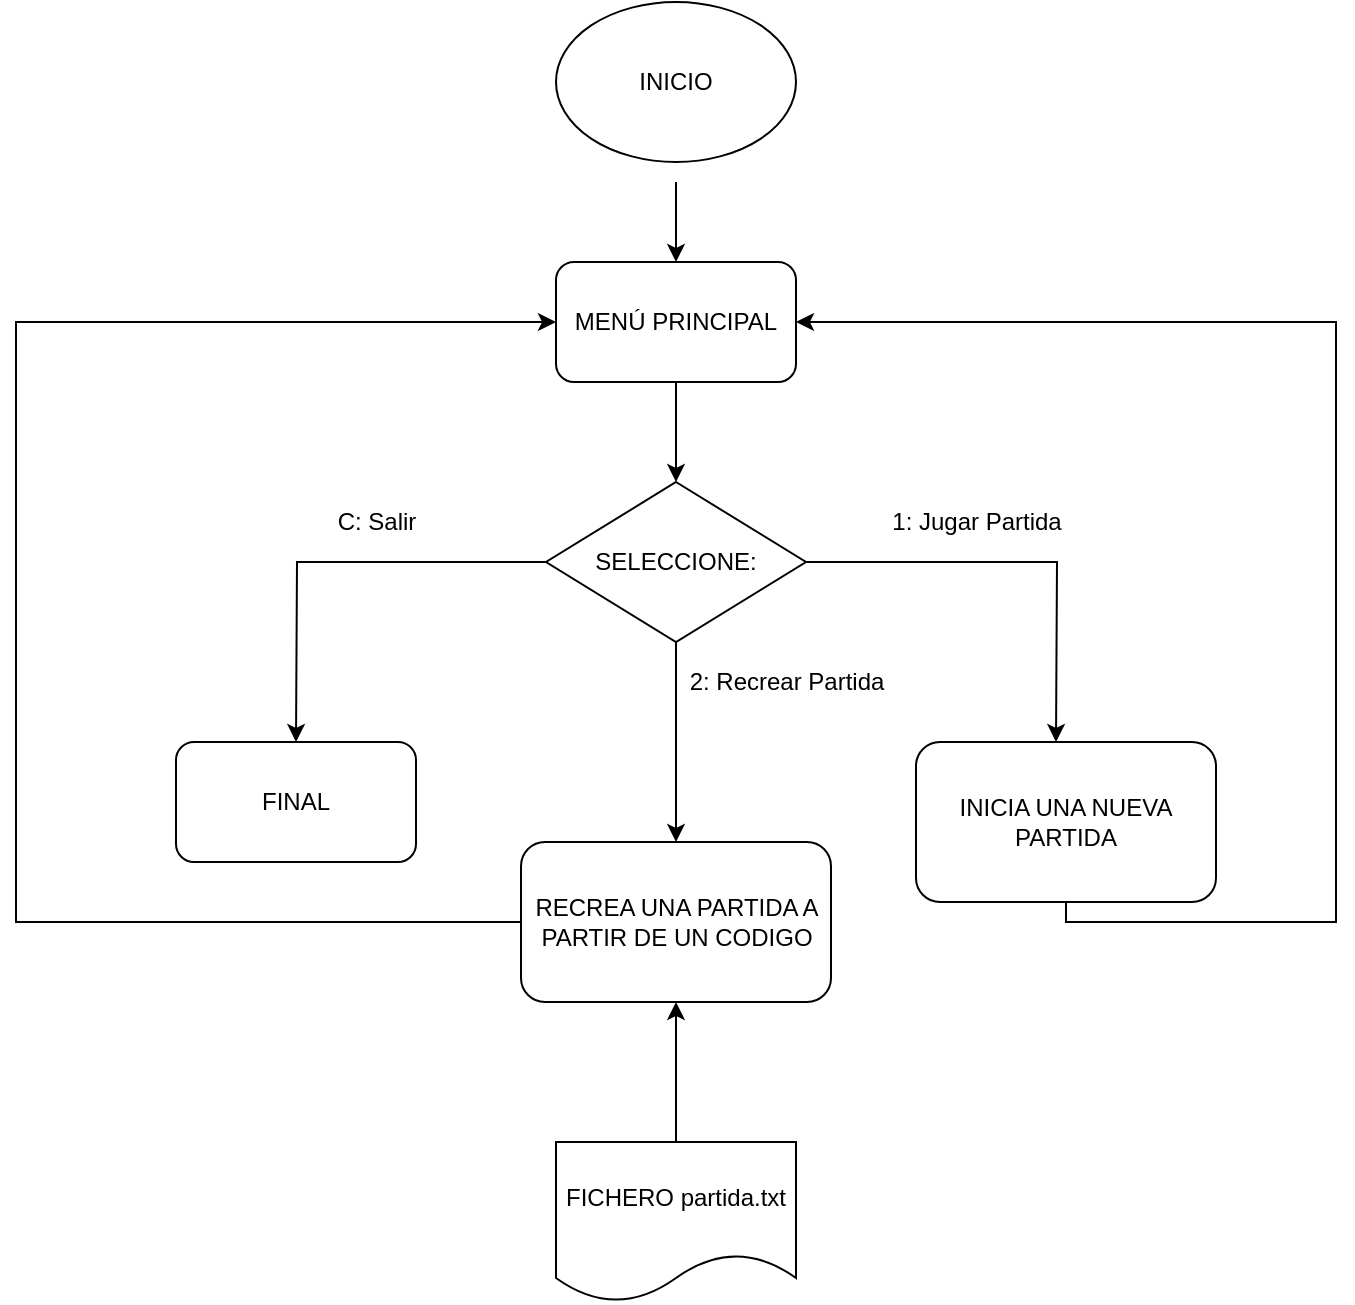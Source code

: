<mxfile version="17.0.0" type="device"><diagram id="8hQm95touByzzl7Y7HaW" name="Page-1"><mxGraphModel dx="868" dy="450" grid="1" gridSize="10" guides="1" tooltips="1" connect="1" arrows="1" fold="1" page="1" pageScale="1" pageWidth="827" pageHeight="1169" math="0" shadow="0"><root><mxCell id="0"/><mxCell id="1" parent="0"/><mxCell id="ReUVVz2w2ifQeJfegTm3-1" value="INICIO" style="ellipse;whiteSpace=wrap;html=1;" parent="1" vertex="1"><mxGeometry x="350" y="190" width="120" height="80" as="geometry"/></mxCell><mxCell id="ReUVVz2w2ifQeJfegTm3-2" value="" style="endArrow=classic;html=1;rounded=0;" parent="1" target="ReUVVz2w2ifQeJfegTm3-3" edge="1"><mxGeometry width="50" height="50" relative="1" as="geometry"><mxPoint x="410" y="280" as="sourcePoint"/><mxPoint x="410" y="350" as="targetPoint"/></mxGeometry></mxCell><mxCell id="ReUVVz2w2ifQeJfegTm3-3" value="MENÚ PRINCIPAL" style="rounded=1;whiteSpace=wrap;html=1;" parent="1" vertex="1"><mxGeometry x="350" y="320" width="120" height="60" as="geometry"/></mxCell><mxCell id="ReUVVz2w2ifQeJfegTm3-4" value="" style="endArrow=classic;html=1;rounded=0;exitX=0.5;exitY=1;exitDx=0;exitDy=0;" parent="1" source="ReUVVz2w2ifQeJfegTm3-3" target="ReUVVz2w2ifQeJfegTm3-5" edge="1"><mxGeometry width="50" height="50" relative="1" as="geometry"><mxPoint x="390" y="360" as="sourcePoint"/><mxPoint x="410" y="440" as="targetPoint"/></mxGeometry></mxCell><mxCell id="ReUVVz2w2ifQeJfegTm3-7" style="edgeStyle=orthogonalEdgeStyle;rounded=0;orthogonalLoop=1;jettySize=auto;html=1;exitX=1;exitY=0.5;exitDx=0;exitDy=0;" parent="1" source="ReUVVz2w2ifQeJfegTm3-5" edge="1"><mxGeometry relative="1" as="geometry"><mxPoint x="600" y="560" as="targetPoint"/></mxGeometry></mxCell><mxCell id="ReUVVz2w2ifQeJfegTm3-8" style="edgeStyle=orthogonalEdgeStyle;rounded=0;orthogonalLoop=1;jettySize=auto;html=1;exitX=0.5;exitY=1;exitDx=0;exitDy=0;entryX=0.5;entryY=0;entryDx=0;entryDy=0;" parent="1" source="ReUVVz2w2ifQeJfegTm3-5" target="ReUVVz2w2ifQeJfegTm3-15" edge="1"><mxGeometry relative="1" as="geometry"><mxPoint x="410" y="560" as="targetPoint"/></mxGeometry></mxCell><mxCell id="ReUVVz2w2ifQeJfegTm3-9" style="edgeStyle=orthogonalEdgeStyle;rounded=0;orthogonalLoop=1;jettySize=auto;html=1;exitX=0;exitY=0.5;exitDx=0;exitDy=0;" parent="1" source="ReUVVz2w2ifQeJfegTm3-5" edge="1"><mxGeometry relative="1" as="geometry"><mxPoint x="220" y="560" as="targetPoint"/></mxGeometry></mxCell><mxCell id="ReUVVz2w2ifQeJfegTm3-5" value="SELECCIONE:" style="rhombus;whiteSpace=wrap;html=1;" parent="1" vertex="1"><mxGeometry x="345" y="430" width="130" height="80" as="geometry"/></mxCell><mxCell id="ReUVVz2w2ifQeJfegTm3-10" value="1: Jugar Partida" style="text;html=1;align=center;verticalAlign=middle;resizable=0;points=[];autosize=1;strokeColor=none;fillColor=none;" parent="1" vertex="1"><mxGeometry x="510" y="440" width="100" height="20" as="geometry"/></mxCell><mxCell id="ReUVVz2w2ifQeJfegTm3-11" value="2: Recrear Partida" style="text;html=1;align=center;verticalAlign=middle;resizable=0;points=[];autosize=1;strokeColor=none;fillColor=none;" parent="1" vertex="1"><mxGeometry x="410" y="520" width="110" height="20" as="geometry"/></mxCell><mxCell id="ReUVVz2w2ifQeJfegTm3-12" value="C: Salir" style="text;html=1;align=center;verticalAlign=middle;resizable=0;points=[];autosize=1;strokeColor=none;fillColor=none;" parent="1" vertex="1"><mxGeometry x="235" y="440" width="50" height="20" as="geometry"/></mxCell><mxCell id="ReUVVz2w2ifQeJfegTm3-14" value="FINAL" style="rounded=1;whiteSpace=wrap;html=1;glass=0;perimeterSpacing=0;gradientColor=none;strokeWidth=1;sketch=0;" parent="1" vertex="1"><mxGeometry x="160" y="560" width="120" height="60" as="geometry"/></mxCell><mxCell id="ReUVVz2w2ifQeJfegTm3-21" style="edgeStyle=orthogonalEdgeStyle;rounded=0;orthogonalLoop=1;jettySize=auto;html=1;fontFamily=Helvetica;fontSize=12;fontColor=default;entryX=0;entryY=0.5;entryDx=0;entryDy=0;" parent="1" source="ReUVVz2w2ifQeJfegTm3-15" target="ReUVVz2w2ifQeJfegTm3-3" edge="1"><mxGeometry relative="1" as="geometry"><mxPoint x="80" y="340" as="targetPoint"/><Array as="points"><mxPoint x="80" y="650"/><mxPoint x="80" y="350"/></Array></mxGeometry></mxCell><mxCell id="ReUVVz2w2ifQeJfegTm3-15" value="RECREA UNA PARTIDA A PARTIR DE UN CODIGO" style="rounded=1;whiteSpace=wrap;html=1;glass=0;sketch=0;fontFamily=Helvetica;fontSize=12;fontColor=default;strokeColor=default;strokeWidth=1;fillColor=default;gradientColor=none;" parent="1" vertex="1"><mxGeometry x="332.5" y="610" width="155" height="80" as="geometry"/></mxCell><mxCell id="ReUVVz2w2ifQeJfegTm3-23" style="edgeStyle=orthogonalEdgeStyle;rounded=0;orthogonalLoop=1;jettySize=auto;html=1;entryX=1;entryY=0.5;entryDx=0;entryDy=0;fontFamily=Helvetica;fontSize=12;fontColor=default;" parent="1" source="ReUVVz2w2ifQeJfegTm3-16" target="ReUVVz2w2ifQeJfegTm3-3" edge="1"><mxGeometry relative="1" as="geometry"><Array as="points"><mxPoint x="605" y="650"/><mxPoint x="740" y="650"/><mxPoint x="740" y="350"/></Array></mxGeometry></mxCell><mxCell id="ReUVVz2w2ifQeJfegTm3-16" value="INICIA UNA NUEVA PARTIDA" style="rounded=1;whiteSpace=wrap;html=1;glass=0;sketch=0;fontFamily=Helvetica;fontSize=12;fontColor=default;strokeColor=default;strokeWidth=1;fillColor=default;gradientColor=none;" parent="1" vertex="1"><mxGeometry x="530" y="560" width="150" height="80" as="geometry"/></mxCell><mxCell id="ReUVVz2w2ifQeJfegTm3-19" style="edgeStyle=orthogonalEdgeStyle;rounded=0;orthogonalLoop=1;jettySize=auto;html=1;entryX=0.5;entryY=1;entryDx=0;entryDy=0;fontFamily=Helvetica;fontSize=12;fontColor=default;" parent="1" source="ReUVVz2w2ifQeJfegTm3-17" target="ReUVVz2w2ifQeJfegTm3-15" edge="1"><mxGeometry relative="1" as="geometry"/></mxCell><mxCell id="ReUVVz2w2ifQeJfegTm3-17" value="FICHERO partida.txt" style="shape=document;whiteSpace=wrap;html=1;boundedLbl=1;rounded=1;glass=0;sketch=0;fontFamily=Helvetica;fontSize=12;fontColor=default;strokeColor=default;strokeWidth=1;fillColor=default;gradientColor=none;" parent="1" vertex="1"><mxGeometry x="350" y="760" width="120" height="80" as="geometry"/></mxCell></root></mxGraphModel></diagram></mxfile>
